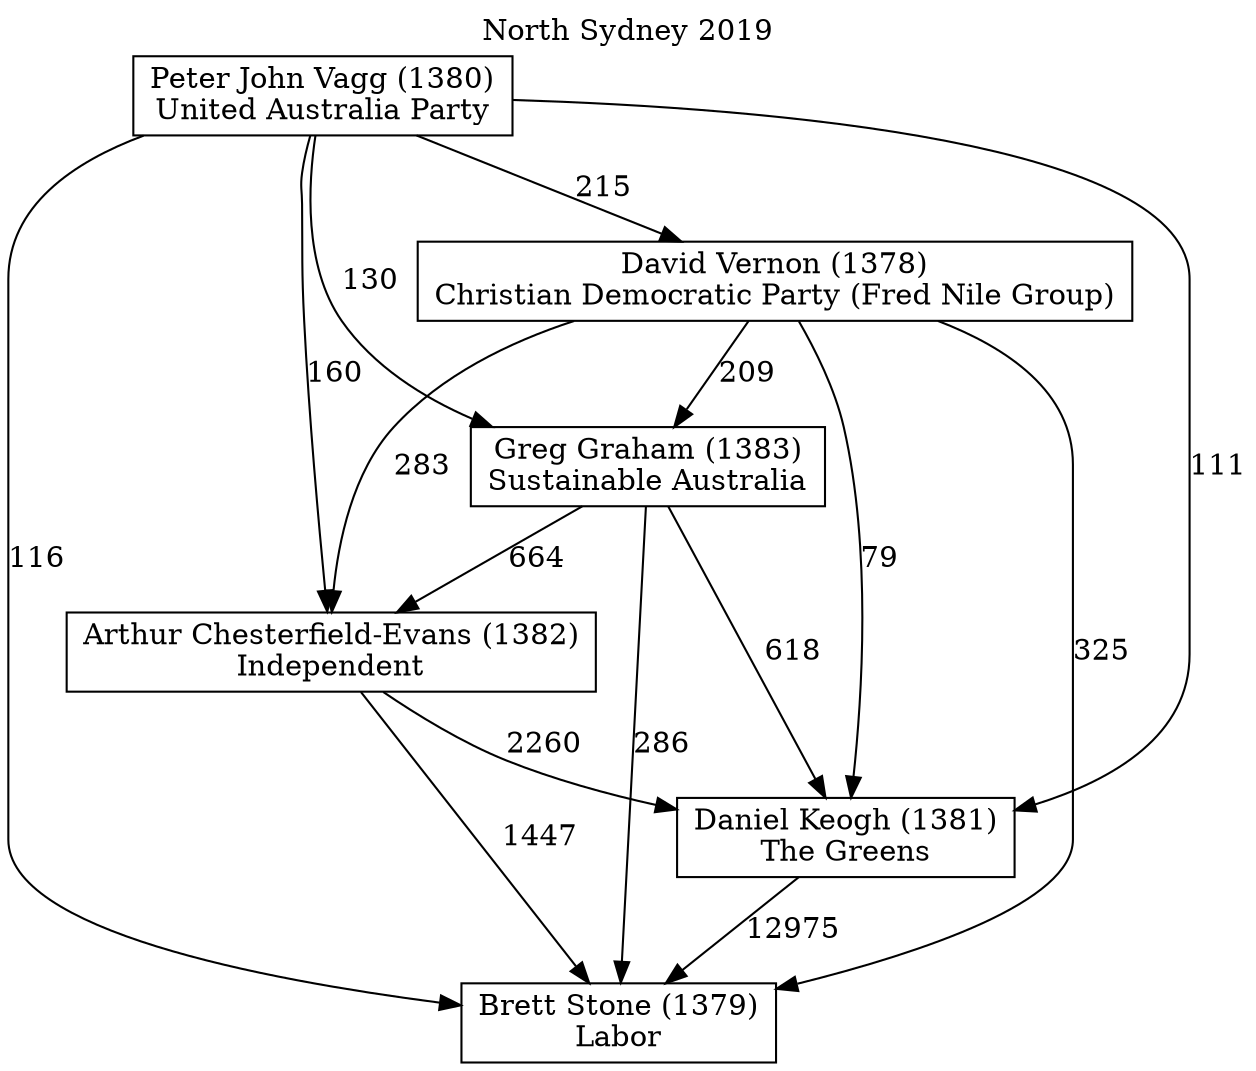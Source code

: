 // House preference flow
digraph "Brett Stone (1379)_North Sydney_2019" {
	graph [label="North Sydney 2019" labelloc=t mclimit=10]
	node [shape=box]
	"Brett Stone (1379)" [label="Brett Stone (1379)
Labor"]
	"Daniel Keogh (1381)" [label="Daniel Keogh (1381)
The Greens"]
	"Arthur Chesterfield-Evans (1382)" [label="Arthur Chesterfield-Evans (1382)
Independent"]
	"Greg Graham (1383)" [label="Greg Graham (1383)
Sustainable Australia"]
	"David Vernon (1378)" [label="David Vernon (1378)
Christian Democratic Party (Fred Nile Group)"]
	"Peter John Vagg (1380)" [label="Peter John Vagg (1380)
United Australia Party"]
	"Daniel Keogh (1381)" -> "Brett Stone (1379)" [label=12975]
	"Arthur Chesterfield-Evans (1382)" -> "Daniel Keogh (1381)" [label=2260]
	"Greg Graham (1383)" -> "Arthur Chesterfield-Evans (1382)" [label=664]
	"David Vernon (1378)" -> "Greg Graham (1383)" [label=209]
	"Peter John Vagg (1380)" -> "David Vernon (1378)" [label=215]
	"Arthur Chesterfield-Evans (1382)" -> "Brett Stone (1379)" [label=1447]
	"Greg Graham (1383)" -> "Brett Stone (1379)" [label=286]
	"David Vernon (1378)" -> "Brett Stone (1379)" [label=325]
	"Peter John Vagg (1380)" -> "Brett Stone (1379)" [label=116]
	"Peter John Vagg (1380)" -> "Greg Graham (1383)" [label=130]
	"David Vernon (1378)" -> "Arthur Chesterfield-Evans (1382)" [label=283]
	"Peter John Vagg (1380)" -> "Arthur Chesterfield-Evans (1382)" [label=160]
	"Greg Graham (1383)" -> "Daniel Keogh (1381)" [label=618]
	"David Vernon (1378)" -> "Daniel Keogh (1381)" [label=79]
	"Peter John Vagg (1380)" -> "Daniel Keogh (1381)" [label=111]
}
